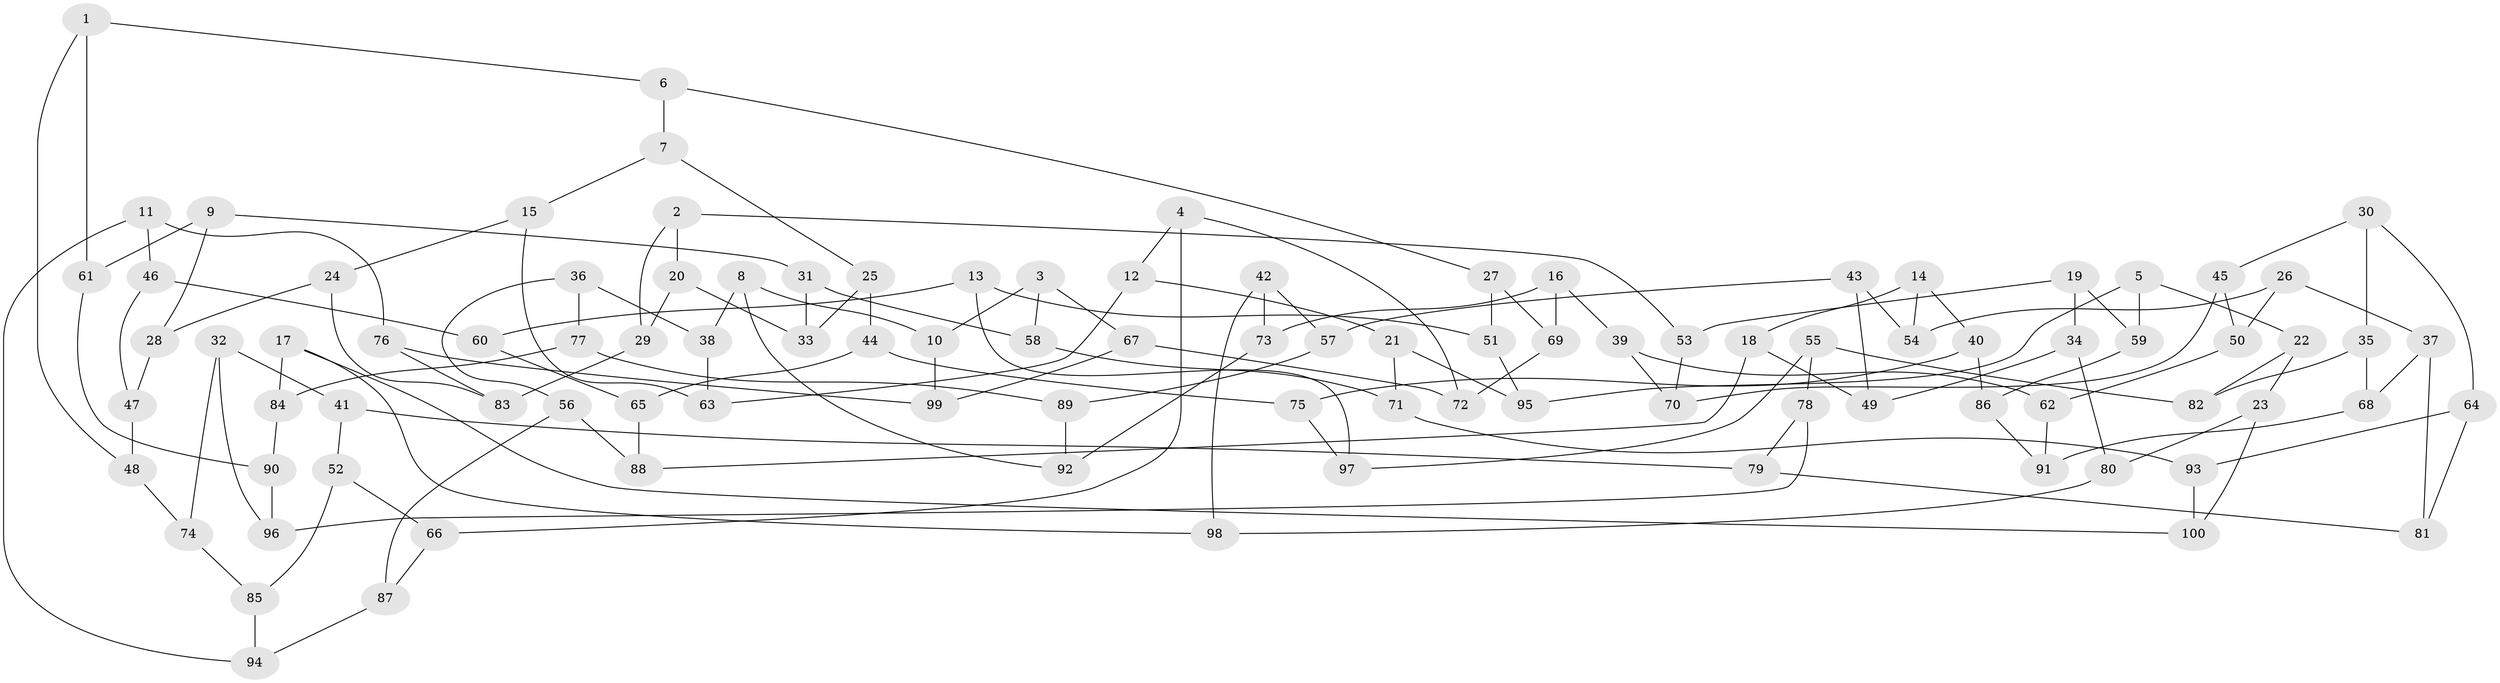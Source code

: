 // Generated by graph-tools (version 1.1) at 2025/39/02/21/25 10:39:00]
// undirected, 100 vertices, 150 edges
graph export_dot {
graph [start="1"]
  node [color=gray90,style=filled];
  1;
  2;
  3;
  4;
  5;
  6;
  7;
  8;
  9;
  10;
  11;
  12;
  13;
  14;
  15;
  16;
  17;
  18;
  19;
  20;
  21;
  22;
  23;
  24;
  25;
  26;
  27;
  28;
  29;
  30;
  31;
  32;
  33;
  34;
  35;
  36;
  37;
  38;
  39;
  40;
  41;
  42;
  43;
  44;
  45;
  46;
  47;
  48;
  49;
  50;
  51;
  52;
  53;
  54;
  55;
  56;
  57;
  58;
  59;
  60;
  61;
  62;
  63;
  64;
  65;
  66;
  67;
  68;
  69;
  70;
  71;
  72;
  73;
  74;
  75;
  76;
  77;
  78;
  79;
  80;
  81;
  82;
  83;
  84;
  85;
  86;
  87;
  88;
  89;
  90;
  91;
  92;
  93;
  94;
  95;
  96;
  97;
  98;
  99;
  100;
  1 -- 6;
  1 -- 61;
  1 -- 48;
  2 -- 53;
  2 -- 29;
  2 -- 20;
  3 -- 10;
  3 -- 58;
  3 -- 67;
  4 -- 12;
  4 -- 66;
  4 -- 72;
  5 -- 95;
  5 -- 59;
  5 -- 22;
  6 -- 27;
  6 -- 7;
  7 -- 15;
  7 -- 25;
  8 -- 92;
  8 -- 38;
  8 -- 10;
  9 -- 61;
  9 -- 28;
  9 -- 31;
  10 -- 99;
  11 -- 46;
  11 -- 76;
  11 -- 94;
  12 -- 21;
  12 -- 63;
  13 -- 60;
  13 -- 51;
  13 -- 97;
  14 -- 18;
  14 -- 40;
  14 -- 54;
  15 -- 24;
  15 -- 63;
  16 -- 73;
  16 -- 69;
  16 -- 39;
  17 -- 84;
  17 -- 100;
  17 -- 98;
  18 -- 49;
  18 -- 88;
  19 -- 53;
  19 -- 59;
  19 -- 34;
  20 -- 29;
  20 -- 33;
  21 -- 95;
  21 -- 71;
  22 -- 82;
  22 -- 23;
  23 -- 80;
  23 -- 100;
  24 -- 83;
  24 -- 28;
  25 -- 33;
  25 -- 44;
  26 -- 50;
  26 -- 54;
  26 -- 37;
  27 -- 51;
  27 -- 69;
  28 -- 47;
  29 -- 83;
  30 -- 45;
  30 -- 64;
  30 -- 35;
  31 -- 33;
  31 -- 58;
  32 -- 41;
  32 -- 96;
  32 -- 74;
  34 -- 49;
  34 -- 80;
  35 -- 82;
  35 -- 68;
  36 -- 56;
  36 -- 77;
  36 -- 38;
  37 -- 68;
  37 -- 81;
  38 -- 63;
  39 -- 62;
  39 -- 70;
  40 -- 75;
  40 -- 86;
  41 -- 52;
  41 -- 79;
  42 -- 98;
  42 -- 57;
  42 -- 73;
  43 -- 54;
  43 -- 49;
  43 -- 57;
  44 -- 75;
  44 -- 65;
  45 -- 50;
  45 -- 70;
  46 -- 47;
  46 -- 60;
  47 -- 48;
  48 -- 74;
  50 -- 62;
  51 -- 95;
  52 -- 85;
  52 -- 66;
  53 -- 70;
  55 -- 78;
  55 -- 97;
  55 -- 82;
  56 -- 87;
  56 -- 88;
  57 -- 89;
  58 -- 71;
  59 -- 86;
  60 -- 65;
  61 -- 90;
  62 -- 91;
  64 -- 93;
  64 -- 81;
  65 -- 88;
  66 -- 87;
  67 -- 99;
  67 -- 72;
  68 -- 91;
  69 -- 72;
  71 -- 93;
  73 -- 92;
  74 -- 85;
  75 -- 97;
  76 -- 99;
  76 -- 83;
  77 -- 84;
  77 -- 89;
  78 -- 79;
  78 -- 96;
  79 -- 81;
  80 -- 98;
  84 -- 90;
  85 -- 94;
  86 -- 91;
  87 -- 94;
  89 -- 92;
  90 -- 96;
  93 -- 100;
}
